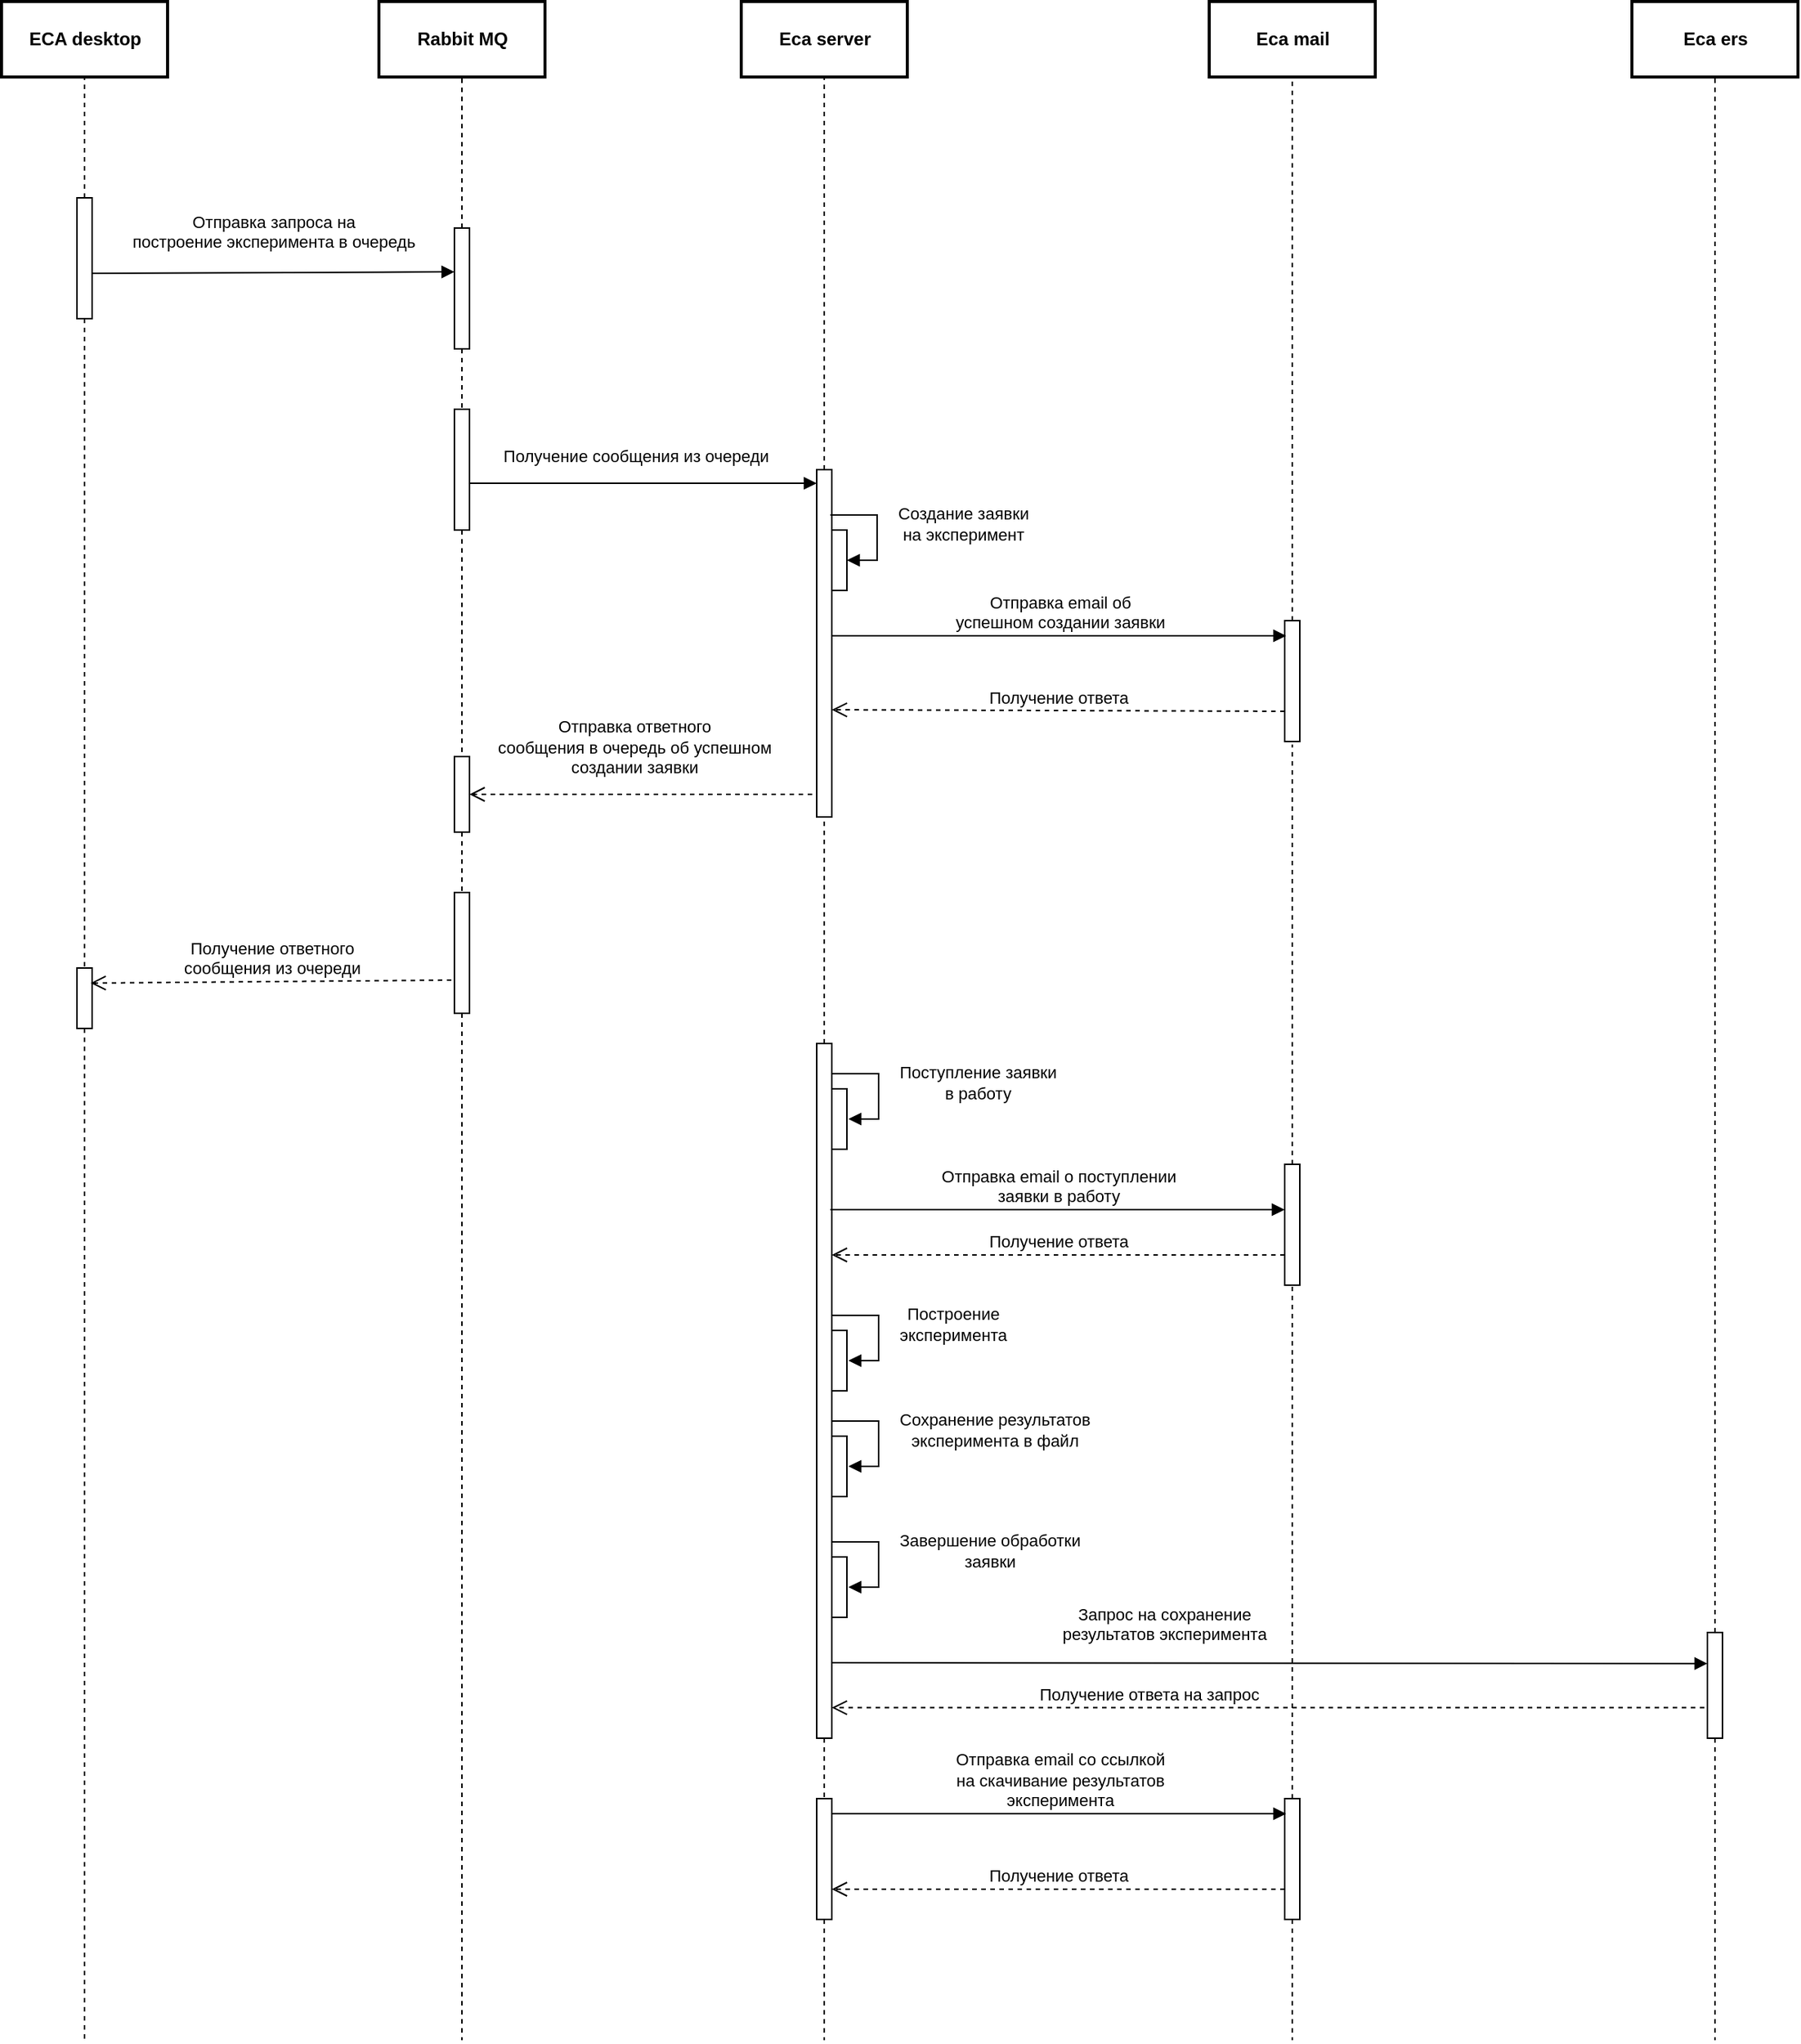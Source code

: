 <mxfile version="14.5.6" type="device"><diagram id="kgpKYQtTHZ0yAKxKKP6v" name="Page-1"><mxGraphModel dx="1594" dy="911" grid="1" gridSize="10" guides="1" tooltips="1" connect="1" arrows="1" fold="1" page="1" pageScale="1" pageWidth="850" pageHeight="1100" math="0" shadow="0"><root><mxCell id="0"/><mxCell id="1" parent="0"/><mxCell id="naLQoQvjF8YPUEuu64ZZ-8" style="edgeStyle=orthogonalEdgeStyle;rounded=0;orthogonalLoop=1;jettySize=auto;html=1;endArrow=none;endFill=0;dashed=1;" parent="1" source="naLQoQvjF8YPUEuu64ZZ-2" edge="1"><mxGeometry relative="1" as="geometry"><mxPoint x="75" y="140" as="targetPoint"/></mxGeometry></mxCell><mxCell id="naLQoQvjF8YPUEuu64ZZ-19" style="edgeStyle=orthogonalEdgeStyle;rounded=0;orthogonalLoop=1;jettySize=auto;html=1;dashed=1;endArrow=none;endFill=0;" parent="1" source="naLQoQvjF8YPUEuu64ZZ-2" target="naLQoQvjF8YPUEuu64ZZ-53" edge="1"><mxGeometry relative="1" as="geometry"><mxPoint x="75" y="760" as="targetPoint"/></mxGeometry></mxCell><mxCell id="naLQoQvjF8YPUEuu64ZZ-2" value="" style="html=1;points=[];perimeter=orthogonalPerimeter;" parent="1" vertex="1"><mxGeometry x="70" y="230" width="10" height="80" as="geometry"/></mxCell><mxCell id="naLQoQvjF8YPUEuu64ZZ-12" value="&lt;b&gt;ECA desktop&lt;/b&gt;" style="html=1;strokeWidth=2;" parent="1" vertex="1"><mxGeometry x="20" y="100" width="110" height="50" as="geometry"/></mxCell><mxCell id="naLQoQvjF8YPUEuu64ZZ-18" style="edgeStyle=orthogonalEdgeStyle;rounded=0;orthogonalLoop=1;jettySize=auto;html=1;entryX=0.5;entryY=1;entryDx=0;entryDy=0;dashed=1;endArrow=none;endFill=0;" parent="1" source="naLQoQvjF8YPUEuu64ZZ-13" target="naLQoQvjF8YPUEuu64ZZ-17" edge="1"><mxGeometry relative="1" as="geometry"/></mxCell><mxCell id="naLQoQvjF8YPUEuu64ZZ-13" value="" style="html=1;points=[];perimeter=orthogonalPerimeter;" parent="1" vertex="1"><mxGeometry x="320" y="250" width="10" height="80" as="geometry"/></mxCell><mxCell id="naLQoQvjF8YPUEuu64ZZ-16" value="&lt;font style=&quot;font-size: 11px&quot;&gt;Отправка запроса на &lt;br&gt;построение эксперимента в очередь&lt;/font&gt;" style="html=1;verticalAlign=bottom;endArrow=block;" parent="1" edge="1"><mxGeometry x="0.004" y="11" width="80" relative="1" as="geometry"><mxPoint x="80" y="280" as="sourcePoint"/><mxPoint x="320" y="279" as="targetPoint"/><mxPoint as="offset"/></mxGeometry></mxCell><mxCell id="naLQoQvjF8YPUEuu64ZZ-17" value="&lt;b&gt;Rabbit MQ&lt;/b&gt;" style="html=1;" parent="1" vertex="1"><mxGeometry x="270" y="100" width="110" height="50" as="geometry"/></mxCell><mxCell id="naLQoQvjF8YPUEuu64ZZ-21" value="&lt;b&gt;Rabbit MQ&lt;/b&gt;" style="html=1;strokeWidth=2;" parent="1" vertex="1"><mxGeometry x="270" y="100" width="110" height="50" as="geometry"/></mxCell><mxCell id="naLQoQvjF8YPUEuu64ZZ-22" value="&lt;b&gt;Eca server&lt;/b&gt;" style="html=1;strokeWidth=2;" parent="1" vertex="1"><mxGeometry x="510" y="100" width="110" height="50" as="geometry"/></mxCell><mxCell id="naLQoQvjF8YPUEuu64ZZ-24" value="&lt;b&gt;Eca ers&lt;/b&gt;" style="html=1;strokeWidth=2;" parent="1" vertex="1"><mxGeometry x="1100" y="100" width="110" height="50" as="geometry"/></mxCell><mxCell id="naLQoQvjF8YPUEuu64ZZ-40" style="edgeStyle=orthogonalEdgeStyle;rounded=0;orthogonalLoop=1;jettySize=auto;html=1;entryX=0.5;entryY=1;entryDx=0;entryDy=0;dashed=1;endArrow=none;endFill=0;strokeColor=#000000;" parent="1" source="naLQoQvjF8YPUEuu64ZZ-25" target="naLQoQvjF8YPUEuu64ZZ-22" edge="1"><mxGeometry relative="1" as="geometry"/></mxCell><mxCell id="naLQoQvjF8YPUEuu64ZZ-25" value="" style="html=1;points=[];perimeter=orthogonalPerimeter;" parent="1" vertex="1"><mxGeometry x="560" y="410" width="10" height="230" as="geometry"/></mxCell><mxCell id="naLQoQvjF8YPUEuu64ZZ-31" value="" style="html=1;points=[];perimeter=orthogonalPerimeter;" parent="1" vertex="1"><mxGeometry x="320" y="370" width="10" height="80" as="geometry"/></mxCell><mxCell id="naLQoQvjF8YPUEuu64ZZ-32" style="edgeStyle=orthogonalEdgeStyle;rounded=0;orthogonalLoop=1;jettySize=auto;html=1;dashed=1;endArrow=none;endFill=0;" parent="1" source="naLQoQvjF8YPUEuu64ZZ-13" target="naLQoQvjF8YPUEuu64ZZ-31" edge="1"><mxGeometry relative="1" as="geometry"><mxPoint x="325" y="770" as="targetPoint"/><mxPoint x="325" y="330" as="sourcePoint"/></mxGeometry></mxCell><mxCell id="naLQoQvjF8YPUEuu64ZZ-34" value="&lt;font style=&quot;font-size: 11px&quot;&gt;Получение сообщения из очереди&lt;/font&gt;" style="html=1;verticalAlign=bottom;endArrow=block;strokeColor=#000000;" parent="1" edge="1"><mxGeometry x="-0.043" y="9" width="80" relative="1" as="geometry"><mxPoint x="330" y="419" as="sourcePoint"/><mxPoint x="560" y="419" as="targetPoint"/><mxPoint as="offset"/></mxGeometry></mxCell><mxCell id="naLQoQvjF8YPUEuu64ZZ-35" value="" style="html=1;points=[];perimeter=orthogonalPerimeter;" parent="1" vertex="1"><mxGeometry x="570" y="450" width="10" height="40" as="geometry"/></mxCell><mxCell id="naLQoQvjF8YPUEuu64ZZ-36" value="&lt;div style=&quot;text-align: center&quot;&gt;Создание заявки&lt;/div&gt;&lt;div style=&quot;text-align: center&quot;&gt;на эксперимент&lt;/div&gt;" style="edgeStyle=orthogonalEdgeStyle;html=1;align=left;spacingLeft=2;endArrow=block;rounded=0;strokeColor=#000000;" parent="1" edge="1"><mxGeometry x="-0.099" y="10" relative="1" as="geometry"><mxPoint x="569" y="440" as="sourcePoint"/><Array as="points"><mxPoint x="569" y="440"/><mxPoint x="600" y="440"/><mxPoint x="600" y="470"/></Array><mxPoint x="580" y="470" as="targetPoint"/><mxPoint as="offset"/></mxGeometry></mxCell><mxCell id="naLQoQvjF8YPUEuu64ZZ-55" style="edgeStyle=orthogonalEdgeStyle;rounded=0;orthogonalLoop=1;jettySize=auto;html=1;dashed=1;endArrow=none;endFill=0;strokeColor=#000000;" parent="1" source="naLQoQvjF8YPUEuu64ZZ-58" edge="1"><mxGeometry relative="1" as="geometry"><mxPoint x="325" y="1450" as="targetPoint"/></mxGeometry></mxCell><mxCell id="naLQoQvjF8YPUEuu64ZZ-50" value="" style="html=1;points=[];perimeter=orthogonalPerimeter;" parent="1" vertex="1"><mxGeometry x="320" y="600" width="10" height="50" as="geometry"/></mxCell><mxCell id="naLQoQvjF8YPUEuu64ZZ-51" style="edgeStyle=orthogonalEdgeStyle;rounded=0;orthogonalLoop=1;jettySize=auto;html=1;dashed=1;endArrow=none;endFill=0;" parent="1" source="naLQoQvjF8YPUEuu64ZZ-31" target="naLQoQvjF8YPUEuu64ZZ-50" edge="1"><mxGeometry relative="1" as="geometry"><mxPoint x="325" y="760" as="targetPoint"/><mxPoint x="325" y="450" as="sourcePoint"/></mxGeometry></mxCell><mxCell id="naLQoQvjF8YPUEuu64ZZ-52" value="&lt;font style=&quot;font-size: 11px&quot;&gt;Отправка ответного&lt;br&gt;сообщения в очередь об успешном&lt;br&gt;создании заявки&lt;br&gt;&lt;/font&gt;" style="html=1;verticalAlign=bottom;endArrow=open;dashed=1;endSize=8;strokeColor=#000000;" parent="1" target="naLQoQvjF8YPUEuu64ZZ-50" edge="1"><mxGeometry x="0.043" y="-9" relative="1" as="geometry"><mxPoint x="557" y="625" as="sourcePoint"/><mxPoint x="480" y="739.5" as="targetPoint"/><mxPoint as="offset"/></mxGeometry></mxCell><mxCell id="naLQoQvjF8YPUEuu64ZZ-54" style="edgeStyle=orthogonalEdgeStyle;rounded=0;orthogonalLoop=1;jettySize=auto;html=1;endArrow=none;endFill=0;strokeColor=#000000;dashed=1;" parent="1" source="naLQoQvjF8YPUEuu64ZZ-53" edge="1"><mxGeometry relative="1" as="geometry"><mxPoint x="75" y="1450" as="targetPoint"/></mxGeometry></mxCell><mxCell id="naLQoQvjF8YPUEuu64ZZ-53" value="" style="html=1;points=[];perimeter=orthogonalPerimeter;" parent="1" vertex="1"><mxGeometry x="70" y="740" width="10" height="40" as="geometry"/></mxCell><mxCell id="naLQoQvjF8YPUEuu64ZZ-58" value="" style="html=1;points=[];perimeter=orthogonalPerimeter;" parent="1" vertex="1"><mxGeometry x="320" y="690" width="10" height="80" as="geometry"/></mxCell><mxCell id="naLQoQvjF8YPUEuu64ZZ-59" style="edgeStyle=orthogonalEdgeStyle;rounded=0;orthogonalLoop=1;jettySize=auto;html=1;dashed=1;endArrow=none;endFill=0;strokeColor=#000000;" parent="1" source="naLQoQvjF8YPUEuu64ZZ-50" target="naLQoQvjF8YPUEuu64ZZ-58" edge="1"><mxGeometry relative="1" as="geometry"><mxPoint x="325" y="1000" as="targetPoint"/><mxPoint x="325" y="780" as="sourcePoint"/></mxGeometry></mxCell><mxCell id="naLQoQvjF8YPUEuu64ZZ-60" value="&lt;font style=&quot;font-size: 11px&quot;&gt;Получение ответного&lt;br&gt;сообщения из очереди&lt;/font&gt;" style="html=1;verticalAlign=bottom;endArrow=open;dashed=1;endSize=8;strokeColor=#000000;entryX=0.9;entryY=0.25;entryDx=0;entryDy=0;entryPerimeter=0;exitX=-0.2;exitY=0.725;exitDx=0;exitDy=0;exitPerimeter=0;" parent="1" target="naLQoQvjF8YPUEuu64ZZ-53" edge="1" source="naLQoQvjF8YPUEuu64ZZ-58"><mxGeometry x="-0.004" relative="1" as="geometry"><mxPoint x="320" y="869.5" as="sourcePoint"/><mxPoint x="240" y="869.5" as="targetPoint"/><mxPoint as="offset"/></mxGeometry></mxCell><mxCell id="-Iud8Ji5S1M-7aWHgCWq-1" value="&lt;b&gt;Eca mail&lt;/b&gt;" style="html=1;strokeWidth=2;" vertex="1" parent="1"><mxGeometry x="820" y="100" width="110" height="50" as="geometry"/></mxCell><mxCell id="-Iud8Ji5S1M-7aWHgCWq-4" style="edgeStyle=orthogonalEdgeStyle;rounded=0;orthogonalLoop=1;jettySize=auto;html=1;dashed=1;endArrow=none;endFill=0;" edge="1" parent="1" source="-Iud8Ji5S1M-7aWHgCWq-2"><mxGeometry relative="1" as="geometry"><mxPoint x="875" y="150" as="targetPoint"/></mxGeometry></mxCell><mxCell id="-Iud8Ji5S1M-7aWHgCWq-2" value="" style="html=1;points=[];perimeter=orthogonalPerimeter;" vertex="1" parent="1"><mxGeometry x="870" y="510" width="10" height="80" as="geometry"/></mxCell><mxCell id="-Iud8Ji5S1M-7aWHgCWq-5" value="Отправка email об&lt;br&gt;успешном создании заявки" style="html=1;verticalAlign=bottom;endArrow=block;entryX=0.1;entryY=0.125;entryDx=0;entryDy=0;entryPerimeter=0;" edge="1" parent="1" target="-Iud8Ji5S1M-7aWHgCWq-2"><mxGeometry width="80" relative="1" as="geometry"><mxPoint x="570" y="520" as="sourcePoint"/><mxPoint x="650" y="520" as="targetPoint"/></mxGeometry></mxCell><mxCell id="-Iud8Ji5S1M-7aWHgCWq-6" value="Получение ответа" style="html=1;verticalAlign=bottom;endArrow=open;dashed=1;endSize=8;" edge="1" parent="1"><mxGeometry relative="1" as="geometry"><mxPoint x="870" y="570" as="sourcePoint"/><mxPoint x="570" y="569" as="targetPoint"/></mxGeometry></mxCell><mxCell id="-Iud8Ji5S1M-7aWHgCWq-34" style="edgeStyle=orthogonalEdgeStyle;rounded=0;orthogonalLoop=1;jettySize=auto;html=1;dashed=1;endArrow=none;endFill=0;" edge="1" parent="1" source="-Iud8Ji5S1M-7aWHgCWq-7" target="naLQoQvjF8YPUEuu64ZZ-25"><mxGeometry relative="1" as="geometry"/></mxCell><mxCell id="-Iud8Ji5S1M-7aWHgCWq-36" style="edgeStyle=orthogonalEdgeStyle;rounded=0;orthogonalLoop=1;jettySize=auto;html=1;dashed=1;endArrow=none;endFill=0;" edge="1" parent="1" source="-Iud8Ji5S1M-7aWHgCWq-7" target="-Iud8Ji5S1M-7aWHgCWq-35"><mxGeometry relative="1" as="geometry"/></mxCell><mxCell id="-Iud8Ji5S1M-7aWHgCWq-7" value="" style="html=1;points=[];perimeter=orthogonalPerimeter;" vertex="1" parent="1"><mxGeometry x="560" y="790" width="10" height="460" as="geometry"/></mxCell><mxCell id="-Iud8Ji5S1M-7aWHgCWq-9" value="" style="html=1;points=[];perimeter=orthogonalPerimeter;" vertex="1" parent="1"><mxGeometry x="570" y="820" width="10" height="40" as="geometry"/></mxCell><mxCell id="-Iud8Ji5S1M-7aWHgCWq-10" value="&lt;div style=&quot;text-align: center&quot;&gt;Поступление заявки&lt;/div&gt;&lt;div style=&quot;text-align: center&quot;&gt;в работу&lt;/div&gt;" style="edgeStyle=orthogonalEdgeStyle;html=1;align=left;spacingLeft=2;endArrow=block;rounded=0;strokeColor=#000000;" edge="1" parent="1"><mxGeometry x="-0.099" y="10" relative="1" as="geometry"><mxPoint x="570" y="810" as="sourcePoint"/><Array as="points"><mxPoint x="570" y="810"/><mxPoint x="601" y="810"/><mxPoint x="601" y="840"/></Array><mxPoint x="581" y="840" as="targetPoint"/><mxPoint as="offset"/></mxGeometry></mxCell><mxCell id="-Iud8Ji5S1M-7aWHgCWq-14" style="edgeStyle=orthogonalEdgeStyle;rounded=0;orthogonalLoop=1;jettySize=auto;html=1;endArrow=none;endFill=0;dashed=1;" edge="1" parent="1" source="-Iud8Ji5S1M-7aWHgCWq-11"><mxGeometry relative="1" as="geometry"><mxPoint x="875" y="592" as="targetPoint"/></mxGeometry></mxCell><mxCell id="-Iud8Ji5S1M-7aWHgCWq-11" value="" style="html=1;points=[];perimeter=orthogonalPerimeter;" vertex="1" parent="1"><mxGeometry x="870" y="870" width="10" height="80" as="geometry"/></mxCell><mxCell id="-Iud8Ji5S1M-7aWHgCWq-12" value="Отправка email о поступлении&lt;br&gt;заявки в работу" style="html=1;verticalAlign=bottom;endArrow=block;entryX=0.1;entryY=0.125;entryDx=0;entryDy=0;entryPerimeter=0;" edge="1" parent="1"><mxGeometry width="80" relative="1" as="geometry"><mxPoint x="569" y="900" as="sourcePoint"/><mxPoint x="870" y="900" as="targetPoint"/></mxGeometry></mxCell><mxCell id="-Iud8Ji5S1M-7aWHgCWq-13" value="Получение ответа" style="html=1;verticalAlign=bottom;endArrow=open;dashed=1;endSize=8;" edge="1" parent="1"><mxGeometry relative="1" as="geometry"><mxPoint x="870" y="930" as="sourcePoint"/><mxPoint x="570" y="930" as="targetPoint"/></mxGeometry></mxCell><mxCell id="-Iud8Ji5S1M-7aWHgCWq-15" value="" style="html=1;points=[];perimeter=orthogonalPerimeter;" vertex="1" parent="1"><mxGeometry x="570" y="980" width="10" height="40" as="geometry"/></mxCell><mxCell id="-Iud8Ji5S1M-7aWHgCWq-16" value="&lt;div style=&quot;text-align: center&quot;&gt;Построение&lt;/div&gt;&lt;div style=&quot;text-align: center&quot;&gt;эксперимента&lt;/div&gt;" style="edgeStyle=orthogonalEdgeStyle;html=1;align=left;spacingLeft=2;endArrow=block;rounded=0;strokeColor=#000000;" edge="1" parent="1"><mxGeometry x="-0.099" y="10" relative="1" as="geometry"><mxPoint x="570" y="970" as="sourcePoint"/><Array as="points"><mxPoint x="570" y="970"/><mxPoint x="601" y="970"/><mxPoint x="601" y="1000"/></Array><mxPoint x="581" y="1000" as="targetPoint"/><mxPoint as="offset"/></mxGeometry></mxCell><mxCell id="-Iud8Ji5S1M-7aWHgCWq-18" value="" style="html=1;points=[];perimeter=orthogonalPerimeter;" vertex="1" parent="1"><mxGeometry x="570" y="1050" width="10" height="40" as="geometry"/></mxCell><mxCell id="-Iud8Ji5S1M-7aWHgCWq-19" value="&lt;div style=&quot;text-align: center&quot;&gt;Сохранение результатов&lt;/div&gt;&lt;div style=&quot;text-align: center&quot;&gt;эксперимента в файл&lt;/div&gt;" style="edgeStyle=orthogonalEdgeStyle;html=1;align=left;spacingLeft=2;endArrow=block;rounded=0;strokeColor=#000000;" edge="1" parent="1"><mxGeometry x="-0.099" y="10" relative="1" as="geometry"><mxPoint x="570" y="1040" as="sourcePoint"/><Array as="points"><mxPoint x="570" y="1040"/><mxPoint x="601" y="1040"/><mxPoint x="601" y="1070"/></Array><mxPoint x="581" y="1070" as="targetPoint"/><mxPoint as="offset"/></mxGeometry></mxCell><mxCell id="-Iud8Ji5S1M-7aWHgCWq-23" style="edgeStyle=orthogonalEdgeStyle;rounded=0;orthogonalLoop=1;jettySize=auto;html=1;entryX=0.5;entryY=1;entryDx=0;entryDy=0;dashed=1;endArrow=none;endFill=0;" edge="1" parent="1" source="-Iud8Ji5S1M-7aWHgCWq-20" target="naLQoQvjF8YPUEuu64ZZ-24"><mxGeometry relative="1" as="geometry"/></mxCell><mxCell id="-Iud8Ji5S1M-7aWHgCWq-32" style="edgeStyle=orthogonalEdgeStyle;rounded=0;orthogonalLoop=1;jettySize=auto;html=1;dashed=1;endArrow=none;endFill=0;" edge="1" parent="1" source="-Iud8Ji5S1M-7aWHgCWq-20"><mxGeometry relative="1" as="geometry"><mxPoint x="1155" y="1450" as="targetPoint"/></mxGeometry></mxCell><mxCell id="-Iud8Ji5S1M-7aWHgCWq-20" value="" style="html=1;points=[];perimeter=orthogonalPerimeter;" vertex="1" parent="1"><mxGeometry x="1150" y="1180" width="10" height="70" as="geometry"/></mxCell><mxCell id="-Iud8Ji5S1M-7aWHgCWq-21" value="Запрос на сохранение&lt;br&gt;результатов эксперимента" style="html=1;verticalAlign=bottom;endArrow=block;" edge="1" parent="1"><mxGeometry x="-0.241" y="10" width="80" relative="1" as="geometry"><mxPoint x="570" y="1200" as="sourcePoint"/><mxPoint x="1150" y="1200.59" as="targetPoint"/><mxPoint as="offset"/></mxGeometry></mxCell><mxCell id="-Iud8Ji5S1M-7aWHgCWq-22" value="Получение ответа на запрос" style="html=1;verticalAlign=bottom;endArrow=open;dashed=1;endSize=8;exitX=-0.2;exitY=0.711;exitDx=0;exitDy=0;exitPerimeter=0;" edge="1" parent="1" source="-Iud8Ji5S1M-7aWHgCWq-20" target="-Iud8Ji5S1M-7aWHgCWq-7"><mxGeometry x="0.273" relative="1" as="geometry"><mxPoint x="1150" y="1170" as="sourcePoint"/><mxPoint x="850" y="1170" as="targetPoint"/><mxPoint as="offset"/></mxGeometry></mxCell><mxCell id="-Iud8Ji5S1M-7aWHgCWq-24" value="" style="html=1;points=[];perimeter=orthogonalPerimeter;" vertex="1" parent="1"><mxGeometry x="570" y="1130" width="10" height="40" as="geometry"/></mxCell><mxCell id="-Iud8Ji5S1M-7aWHgCWq-25" value="&lt;div style=&quot;text-align: center&quot;&gt;Завершение обработки&lt;/div&gt;&lt;div style=&quot;text-align: center&quot;&gt;заявки&lt;/div&gt;" style="edgeStyle=orthogonalEdgeStyle;html=1;align=left;spacingLeft=2;endArrow=block;rounded=0;strokeColor=#000000;" edge="1" parent="1"><mxGeometry x="-0.099" y="10" relative="1" as="geometry"><mxPoint x="570" y="1120" as="sourcePoint"/><Array as="points"><mxPoint x="570" y="1120"/><mxPoint x="601" y="1120"/><mxPoint x="601" y="1150"/></Array><mxPoint x="581" y="1150" as="targetPoint"/><mxPoint as="offset"/></mxGeometry></mxCell><mxCell id="-Iud8Ji5S1M-7aWHgCWq-27" style="edgeStyle=orthogonalEdgeStyle;rounded=0;orthogonalLoop=1;jettySize=auto;html=1;entryX=0.5;entryY=1.013;entryDx=0;entryDy=0;entryPerimeter=0;dashed=1;endArrow=none;endFill=0;" edge="1" parent="1" source="-Iud8Ji5S1M-7aWHgCWq-26" target="-Iud8Ji5S1M-7aWHgCWq-11"><mxGeometry relative="1" as="geometry"/></mxCell><mxCell id="-Iud8Ji5S1M-7aWHgCWq-31" style="edgeStyle=orthogonalEdgeStyle;rounded=0;orthogonalLoop=1;jettySize=auto;html=1;dashed=1;endArrow=none;endFill=0;" edge="1" parent="1" source="-Iud8Ji5S1M-7aWHgCWq-26"><mxGeometry relative="1" as="geometry"><mxPoint x="875" y="1450" as="targetPoint"/></mxGeometry></mxCell><mxCell id="-Iud8Ji5S1M-7aWHgCWq-26" value="" style="html=1;points=[];perimeter=orthogonalPerimeter;" vertex="1" parent="1"><mxGeometry x="870" y="1290" width="10" height="80" as="geometry"/></mxCell><mxCell id="-Iud8Ji5S1M-7aWHgCWq-28" value="Отправка email со ссылкой&lt;br&gt;на скачивание результатов&lt;br&gt;эксперимента" style="html=1;verticalAlign=bottom;endArrow=block;entryX=0.1;entryY=0.125;entryDx=0;entryDy=0;entryPerimeter=0;" edge="1" parent="1"><mxGeometry width="80" relative="1" as="geometry"><mxPoint x="570" y="1300" as="sourcePoint"/><mxPoint x="871" y="1300" as="targetPoint"/></mxGeometry></mxCell><mxCell id="-Iud8Ji5S1M-7aWHgCWq-29" value="Получение ответа" style="html=1;verticalAlign=bottom;endArrow=open;dashed=1;endSize=8;" edge="1" parent="1"><mxGeometry relative="1" as="geometry"><mxPoint x="870" y="1350" as="sourcePoint"/><mxPoint x="570" y="1350" as="targetPoint"/></mxGeometry></mxCell><mxCell id="-Iud8Ji5S1M-7aWHgCWq-37" style="edgeStyle=orthogonalEdgeStyle;rounded=0;orthogonalLoop=1;jettySize=auto;html=1;dashed=1;endArrow=none;endFill=0;" edge="1" parent="1" source="-Iud8Ji5S1M-7aWHgCWq-35"><mxGeometry relative="1" as="geometry"><mxPoint x="565" y="1450" as="targetPoint"/></mxGeometry></mxCell><mxCell id="-Iud8Ji5S1M-7aWHgCWq-35" value="" style="html=1;points=[];perimeter=orthogonalPerimeter;" vertex="1" parent="1"><mxGeometry x="560" y="1290" width="10" height="80" as="geometry"/></mxCell></root></mxGraphModel></diagram></mxfile>